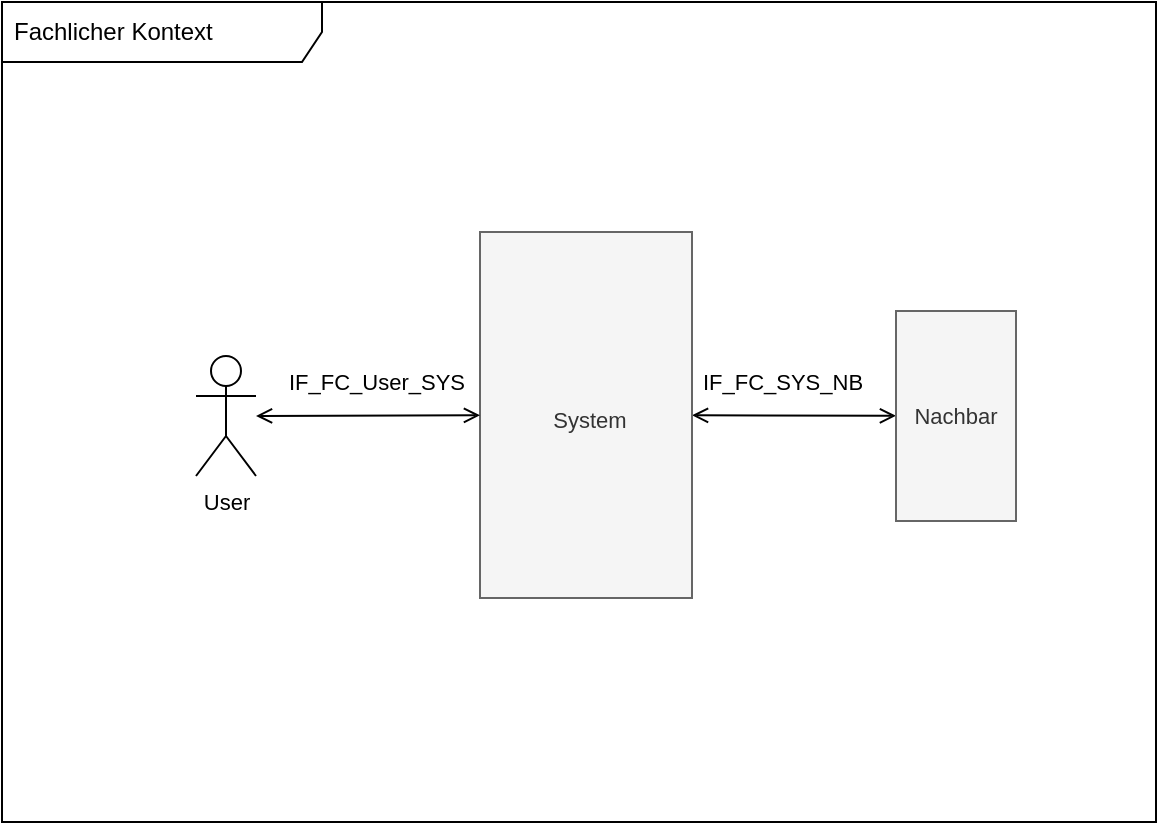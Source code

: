 <mxfile>
    <diagram id="GDJI3RgzADm5gkURgZzw" name="Page-1">
        <mxGraphModel dx="787" dy="615" grid="1" gridSize="10" guides="1" tooltips="1" connect="1" arrows="1" fold="1" page="1" pageScale="1" pageWidth="583" pageHeight="413" math="0" shadow="0">
            <root>
                <mxCell id="0"/>
                <mxCell id="3" value="DiagramFrame" style="locked=1;" parent="0"/>
                <mxCell id="4" value="Fachlicher Kontext" style="shape=umlFrame;whiteSpace=wrap;html=1;pointerEvents=0;recursiveResize=0;container=1;collapsible=0;width=160;fillColor=none;align=left;spacingLeft=4;" parent="3" vertex="1">
                    <mxGeometry x="583" width="577" height="410" as="geometry"/>
                </mxCell>
                <mxCell id="1" value="Content" style="" parent="0"/>
                <mxCell id="41" style="edgeStyle=none;shape=connector;rounded=1;html=1;strokeColor=default;align=center;verticalAlign=middle;fontFamily=Helvetica;fontSize=11;fontColor=default;labelBackgroundColor=default;startArrow=open;startFill=0;endArrow=open;endFill=0;" edge="1" parent="1" source="5" target="27">
                    <mxGeometry relative="1" as="geometry"/>
                </mxCell>
                <mxCell id="43" value="IF_FC_SYS_NB" style="edgeLabel;html=1;align=center;verticalAlign=middle;resizable=0;points=[];fontFamily=Helvetica;fontSize=11;fontColor=default;labelBackgroundColor=default;" vertex="1" connectable="0" parent="41">
                    <mxGeometry x="-0.118" relative="1" as="geometry">
                        <mxPoint y="-17" as="offset"/>
                    </mxGeometry>
                </mxCell>
                <mxCell id="5" value="System" style="rounded=0;whiteSpace=wrap;html=1;fillColor=#f5f5f5;container=1;collapsible=0;recursiveResize=0;align=center;verticalAlign=middle;spacingLeft=4;spacingTop=4;strokeColor=#666666;fontFamily=Helvetica;fontSize=11;fontColor=#333333;labelBackgroundColor=none;" vertex="1" parent="1">
                    <mxGeometry x="822" y="115" width="106" height="183" as="geometry"/>
                </mxCell>
                <mxCell id="40" style="edgeStyle=none;html=1;endArrow=open;endFill=0;startArrow=open;startFill=0;" edge="1" parent="1" source="24" target="5">
                    <mxGeometry relative="1" as="geometry"/>
                </mxCell>
                <mxCell id="42" value="IF_FC_User_SYS" style="edgeLabel;html=1;align=center;verticalAlign=middle;resizable=0;points=[];fontFamily=Helvetica;fontSize=11;fontColor=default;labelBackgroundColor=default;" vertex="1" connectable="0" parent="40">
                    <mxGeometry x="-0.178" y="2" relative="1" as="geometry">
                        <mxPoint x="14" y="-15" as="offset"/>
                    </mxGeometry>
                </mxCell>
                <mxCell id="24" value="User" style="shape=umlActor;verticalLabelPosition=bottom;verticalAlign=top;html=1;outlineConnect=0;fontFamily=Helvetica;fontSize=11;fontColor=default;labelBackgroundColor=default;" vertex="1" parent="1">
                    <mxGeometry x="680" y="177" width="30" height="60" as="geometry"/>
                </mxCell>
                <mxCell id="27" value="Nachbar" style="rounded=0;whiteSpace=wrap;html=1;fontFamily=Helvetica;fontSize=11;fontColor=#333333;labelBackgroundColor=none;fillColor=#f5f5f5;strokeColor=#666666;" vertex="1" parent="1">
                    <mxGeometry x="1030" y="154.5" width="60" height="105" as="geometry"/>
                </mxCell>
            </root>
        </mxGraphModel>
    </diagram>
</mxfile>
